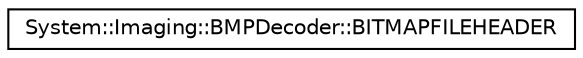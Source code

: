 digraph G
{
  edge [fontname="Helvetica",fontsize="10",labelfontname="Helvetica",labelfontsize="10"];
  node [fontname="Helvetica",fontsize="10",shape=record];
  rankdir="LR";
  Node1 [label="System::Imaging::BMPDecoder::BITMAPFILEHEADER",height=0.2,width=0.4,color="black", fillcolor="white", style="filled",URL="$struct_system_1_1_imaging_1_1_b_m_p_decoder_1_1_b_i_t_m_a_p_f_i_l_e_h_e_a_d_e_r.html"];
}
